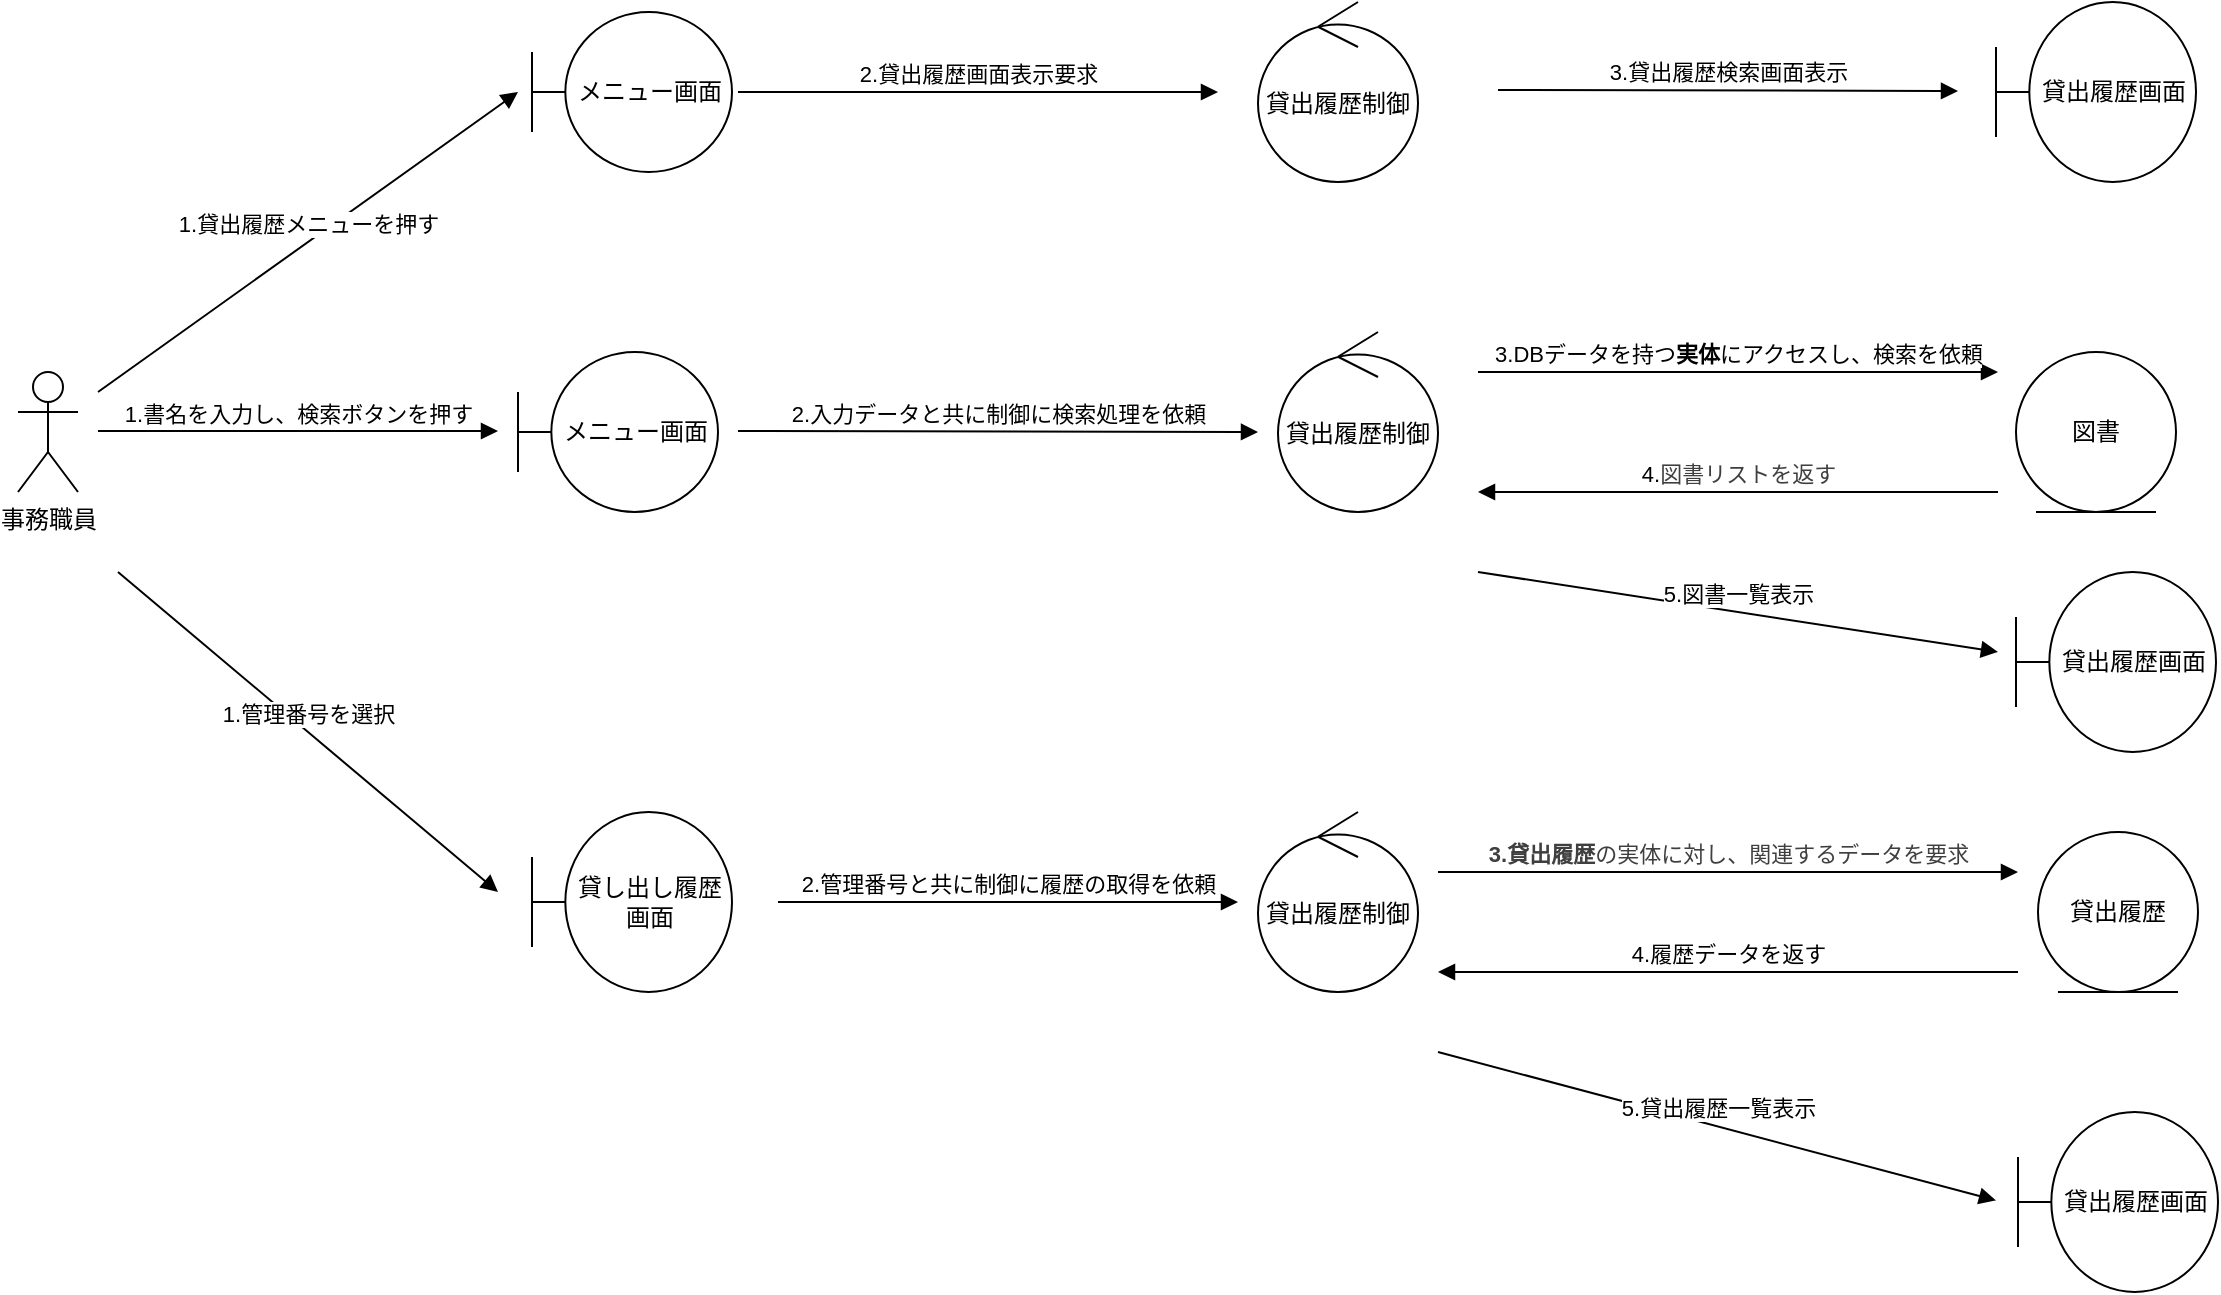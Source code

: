 <mxfile>
    <diagram id="Lk7X-A6lcGk3CMWkIHnM" name="ページ1">
        <mxGraphModel dx="2049" dy="736" grid="1" gridSize="10" guides="1" tooltips="1" connect="1" arrows="1" fold="1" page="1" pageScale="1" pageWidth="827" pageHeight="1169" math="0" shadow="0">
            <root>
                <mxCell id="0"/>
                <mxCell id="1" parent="0"/>
                <mxCell id="2" value="事務職員" style="shape=umlActor;verticalLabelPosition=bottom;verticalAlign=top;html=1;" vertex="1" parent="1">
                    <mxGeometry x="-770" y="300" width="30" height="60" as="geometry"/>
                </mxCell>
                <mxCell id="3" value="メニュー画面" style="shape=umlBoundary;whiteSpace=wrap;html=1;" vertex="1" parent="1">
                    <mxGeometry x="-513" y="120" width="100" height="80" as="geometry"/>
                </mxCell>
                <mxCell id="4" value="貸出履歴画面" style="shape=umlBoundary;whiteSpace=wrap;html=1;" vertex="1" parent="1">
                    <mxGeometry x="219" y="115" width="100" height="90" as="geometry"/>
                </mxCell>
                <mxCell id="5" value="貸出履歴制御" style="ellipse;shape=umlControl;whiteSpace=wrap;html=1;" vertex="1" parent="1">
                    <mxGeometry x="-150" y="115" width="80" height="90" as="geometry"/>
                </mxCell>
                <mxCell id="6" value="図書" style="ellipse;shape=umlEntity;whiteSpace=wrap;html=1;" vertex="1" parent="1">
                    <mxGeometry x="229" y="290" width="80" height="80" as="geometry"/>
                </mxCell>
                <mxCell id="12" value="1.貸出履歴メニューを押す" style="html=1;verticalAlign=bottom;endArrow=block;curved=0;rounded=0;" edge="1" parent="1">
                    <mxGeometry width="80" relative="1" as="geometry">
                        <mxPoint x="-730" y="310" as="sourcePoint"/>
                        <mxPoint x="-520" y="160" as="targetPoint"/>
                    </mxGeometry>
                </mxCell>
                <mxCell id="14" value="2.貸出履歴画面表示要求" style="html=1;verticalAlign=bottom;endArrow=block;curved=0;rounded=0;" edge="1" parent="1">
                    <mxGeometry width="80" relative="1" as="geometry">
                        <mxPoint x="-410" y="160" as="sourcePoint"/>
                        <mxPoint x="-170" y="160" as="targetPoint"/>
                    </mxGeometry>
                </mxCell>
                <mxCell id="15" value="3.貸出履歴検索画面表示" style="html=1;verticalAlign=bottom;endArrow=block;curved=0;rounded=0;" edge="1" parent="1">
                    <mxGeometry width="80" relative="1" as="geometry">
                        <mxPoint x="-30" y="159" as="sourcePoint"/>
                        <mxPoint x="200" y="159.5" as="targetPoint"/>
                    </mxGeometry>
                </mxCell>
                <mxCell id="19" value="メニュー画面" style="shape=umlBoundary;whiteSpace=wrap;html=1;" vertex="1" parent="1">
                    <mxGeometry x="-520" y="290" width="100" height="80" as="geometry"/>
                </mxCell>
                <mxCell id="20" value="1.書名を入力し、検索ボタンを押す" style="html=1;verticalAlign=bottom;endArrow=block;curved=0;rounded=0;" edge="1" parent="1">
                    <mxGeometry width="80" relative="1" as="geometry">
                        <mxPoint x="-730" y="329.5" as="sourcePoint"/>
                        <mxPoint x="-530" y="329.5" as="targetPoint"/>
                    </mxGeometry>
                </mxCell>
                <mxCell id="21" value="貸出履歴制御" style="ellipse;shape=umlControl;whiteSpace=wrap;html=1;" vertex="1" parent="1">
                    <mxGeometry x="-140" y="280" width="80" height="90" as="geometry"/>
                </mxCell>
                <mxCell id="22" value="2.入力データと共に制御に検索処理を依頼" style="html=1;verticalAlign=bottom;endArrow=block;curved=0;rounded=0;" edge="1" parent="1">
                    <mxGeometry width="80" relative="1" as="geometry">
                        <mxPoint x="-410" y="329.5" as="sourcePoint"/>
                        <mxPoint x="-150" y="330" as="targetPoint"/>
                    </mxGeometry>
                </mxCell>
                <mxCell id="23" value="3.DBデータを持つ&lt;b&gt;実体&lt;/b&gt;にアクセスし、検索を依頼" style="html=1;verticalAlign=bottom;endArrow=block;curved=0;rounded=0;" edge="1" parent="1">
                    <mxGeometry width="80" relative="1" as="geometry">
                        <mxPoint x="-40" y="300" as="sourcePoint"/>
                        <mxPoint x="220" y="300" as="targetPoint"/>
                    </mxGeometry>
                </mxCell>
                <mxCell id="24" value="4.&lt;span style=&quot;color: rgb(63, 63, 63); background-color: light-dark(#ffffff, var(--ge-dark-color, #121212));&quot;&gt;図書リストを返す&lt;/span&gt;" style="html=1;verticalAlign=bottom;endArrow=block;curved=0;rounded=0;" edge="1" parent="1">
                    <mxGeometry width="80" relative="1" as="geometry">
                        <mxPoint x="220" y="360" as="sourcePoint"/>
                        <mxPoint x="-40" y="360" as="targetPoint"/>
                    </mxGeometry>
                </mxCell>
                <mxCell id="25" value="5.図書一覧表示" style="html=1;verticalAlign=bottom;endArrow=block;curved=0;rounded=0;" edge="1" parent="1">
                    <mxGeometry width="80" relative="1" as="geometry">
                        <mxPoint x="-40" y="400" as="sourcePoint"/>
                        <mxPoint x="220" y="440" as="targetPoint"/>
                    </mxGeometry>
                </mxCell>
                <mxCell id="26" value="貸し出し履歴画面" style="shape=umlBoundary;whiteSpace=wrap;html=1;" vertex="1" parent="1">
                    <mxGeometry x="-513" y="520" width="100" height="90" as="geometry"/>
                </mxCell>
                <mxCell id="27" value="1.管理番号を選択" style="html=1;verticalAlign=bottom;endArrow=block;curved=0;rounded=0;" edge="1" parent="1">
                    <mxGeometry width="80" relative="1" as="geometry">
                        <mxPoint x="-720" y="400" as="sourcePoint"/>
                        <mxPoint x="-530" y="560" as="targetPoint"/>
                    </mxGeometry>
                </mxCell>
                <mxCell id="28" value="貸出履歴制御" style="ellipse;shape=umlControl;whiteSpace=wrap;html=1;" vertex="1" parent="1">
                    <mxGeometry x="-150" y="520" width="80" height="90" as="geometry"/>
                </mxCell>
                <mxCell id="29" value="2.管理番号と共に制御に履歴の取得を依頼" style="html=1;verticalAlign=bottom;endArrow=block;curved=0;rounded=0;" edge="1" parent="1">
                    <mxGeometry width="80" relative="1" as="geometry">
                        <mxPoint x="-390" y="565" as="sourcePoint"/>
                        <mxPoint x="-160" y="565" as="targetPoint"/>
                    </mxGeometry>
                </mxCell>
                <mxCell id="30" value="貸出履歴" style="ellipse;shape=umlEntity;whiteSpace=wrap;html=1;" vertex="1" parent="1">
                    <mxGeometry x="240" y="530" width="80" height="80" as="geometry"/>
                </mxCell>
                <mxCell id="31" value="&lt;span style=&quot;color: rgb(63, 63, 63); background-color: light-dark(#ffffff, var(--ge-dark-color, #121212));&quot;&gt;&lt;b&gt;3.貸出履歴&lt;/b&gt;の実体に対し、関連するデータを要求&lt;/span&gt;" style="html=1;verticalAlign=bottom;endArrow=block;curved=0;rounded=0;" edge="1" parent="1">
                    <mxGeometry width="80" relative="1" as="geometry">
                        <mxPoint x="-60" y="550" as="sourcePoint"/>
                        <mxPoint x="230" y="550" as="targetPoint"/>
                    </mxGeometry>
                </mxCell>
                <mxCell id="32" value="4.履歴データを返す" style="html=1;verticalAlign=bottom;endArrow=block;curved=0;rounded=0;" edge="1" parent="1">
                    <mxGeometry width="80" relative="1" as="geometry">
                        <mxPoint x="230" y="600" as="sourcePoint"/>
                        <mxPoint x="-60" y="600" as="targetPoint"/>
                    </mxGeometry>
                </mxCell>
                <mxCell id="33" value="5.貸出履歴一覧表示" style="html=1;verticalAlign=bottom;endArrow=block;curved=0;rounded=0;" edge="1" parent="1">
                    <mxGeometry width="80" relative="1" as="geometry">
                        <mxPoint x="-60" y="640" as="sourcePoint"/>
                        <mxPoint x="219" y="714.23" as="targetPoint"/>
                    </mxGeometry>
                </mxCell>
                <mxCell id="34" value="貸出履歴画面" style="shape=umlBoundary;whiteSpace=wrap;html=1;" vertex="1" parent="1">
                    <mxGeometry x="229" y="400" width="100" height="90" as="geometry"/>
                </mxCell>
                <mxCell id="35" value="貸出履歴画面" style="shape=umlBoundary;whiteSpace=wrap;html=1;" vertex="1" parent="1">
                    <mxGeometry x="230" y="670" width="100" height="90" as="geometry"/>
                </mxCell>
            </root>
        </mxGraphModel>
    </diagram>
</mxfile>